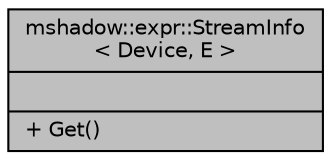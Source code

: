 digraph "mshadow::expr::StreamInfo&lt; Device, E &gt;"
{
 // LATEX_PDF_SIZE
  edge [fontname="Helvetica",fontsize="10",labelfontname="Helvetica",labelfontsize="10"];
  node [fontname="Helvetica",fontsize="10",shape=record];
  Node1 [label="{mshadow::expr::StreamInfo\l\< Device, E \>\n||+ Get()\l}",height=0.2,width=0.4,color="black", fillcolor="grey75", style="filled", fontcolor="black",tooltip=" "];
}

